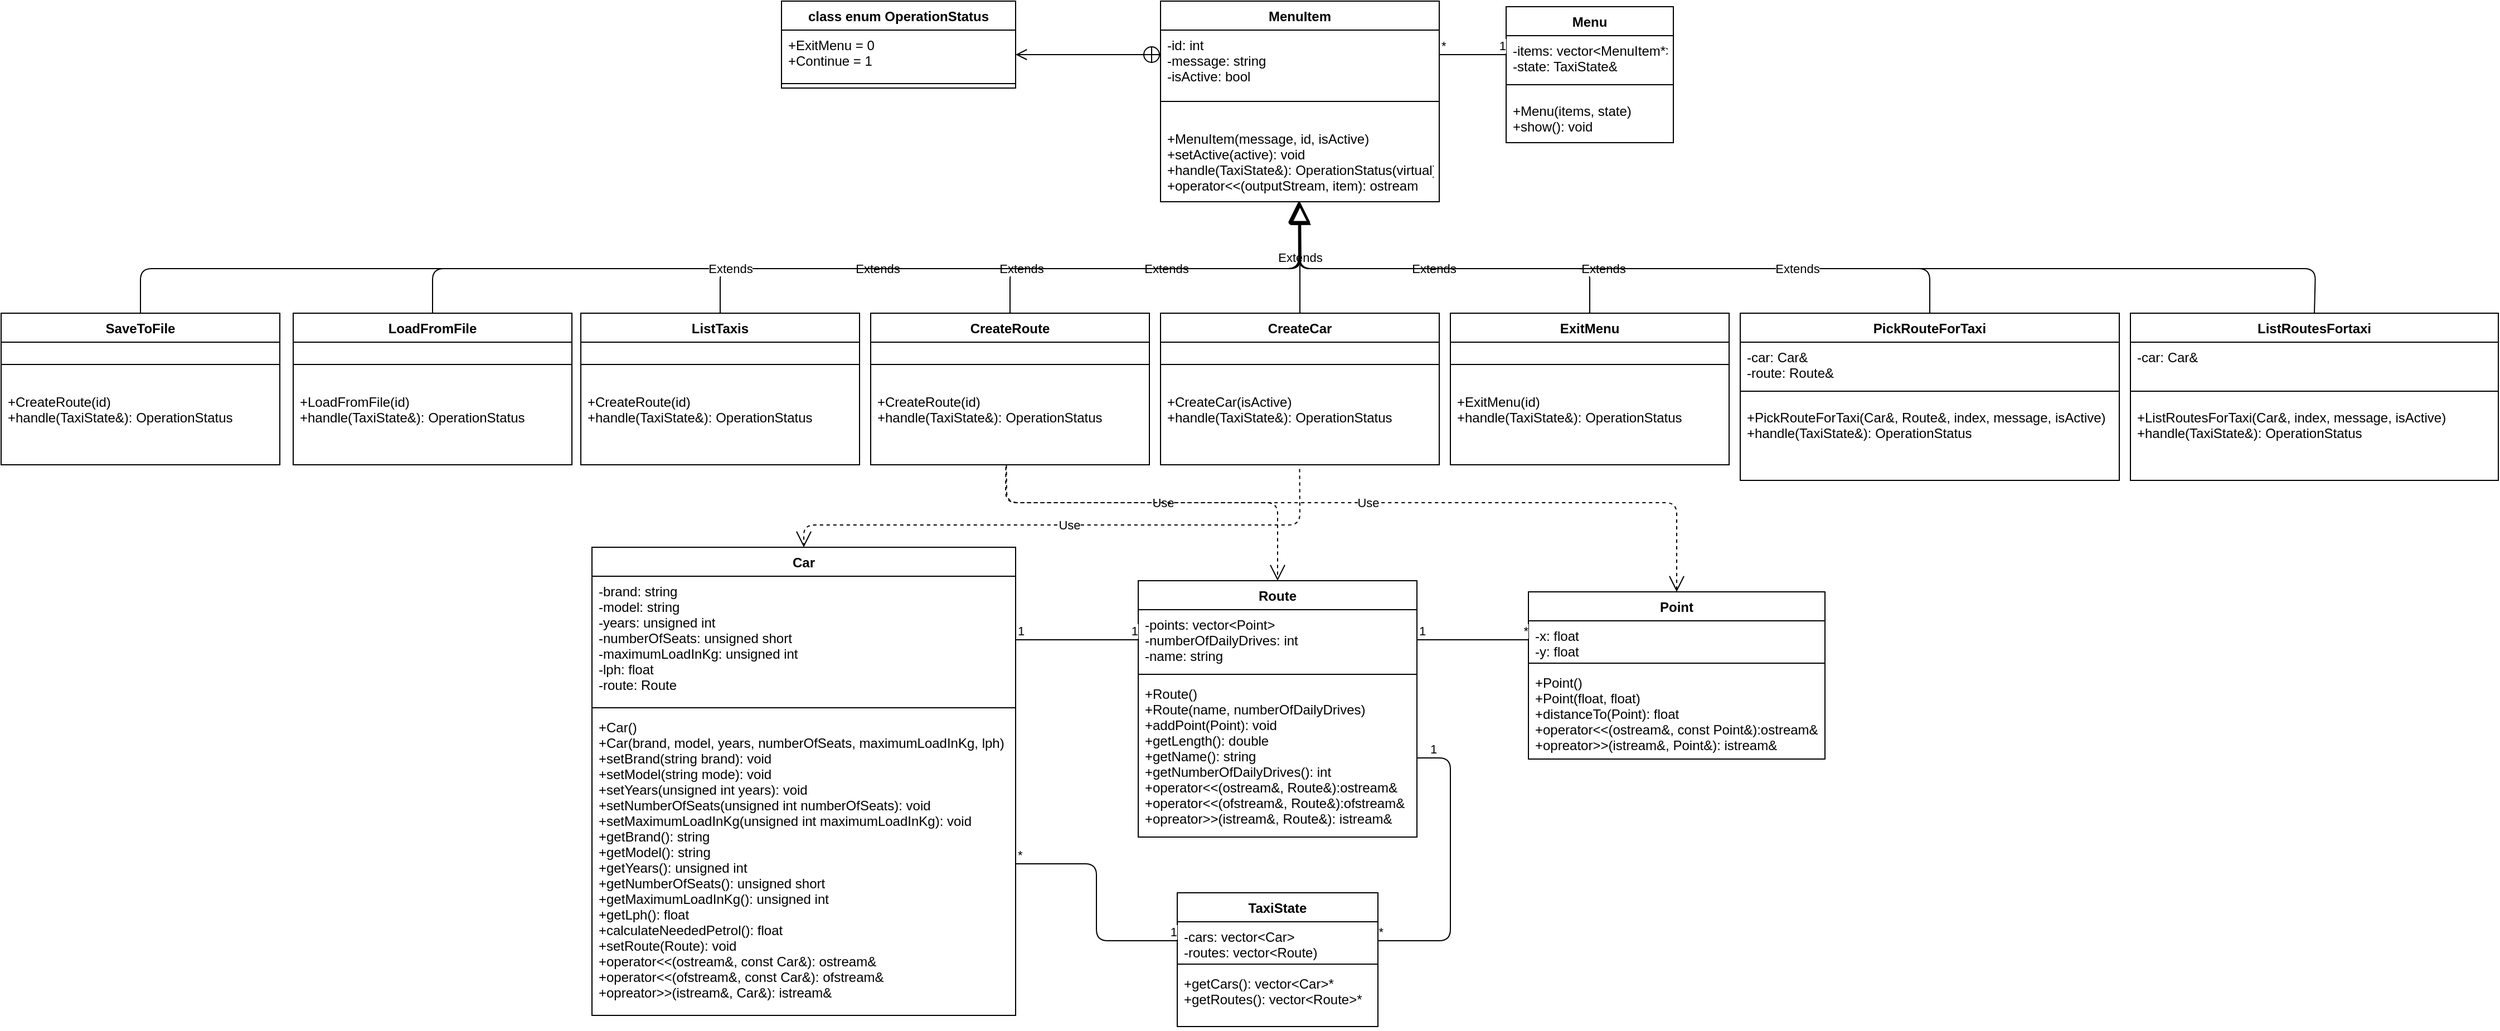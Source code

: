 <mxfile version="14.1.1" type="device"><diagram id="C5RBs43oDa-KdzZeNtuy" name="Page-1"><mxGraphModel dx="2249" dy="548" grid="1" gridSize="10" guides="1" tooltips="1" connect="1" arrows="1" fold="1" page="1" pageScale="1" pageWidth="827" pageHeight="1169" math="0" shadow="0"><root><mxCell id="WIyWlLk6GJQsqaUBKTNV-0"/><mxCell id="WIyWlLk6GJQsqaUBKTNV-1" parent="WIyWlLk6GJQsqaUBKTNV-0"/><mxCell id="4pPnO3yaKfihNmTUzkew-6" value="Menu" style="swimlane;fontStyle=1;align=center;verticalAlign=top;childLayout=stackLayout;horizontal=1;startSize=26;horizontalStack=0;resizeParent=1;resizeParentMax=0;resizeLast=0;collapsible=1;marginBottom=0;" vertex="1" parent="WIyWlLk6GJQsqaUBKTNV-1"><mxGeometry x="550" y="65" width="150" height="122" as="geometry"/></mxCell><mxCell id="4pPnO3yaKfihNmTUzkew-7" value="-items: vector&lt;MenuItem*&gt;&#10;-state: TaxiState&amp;" style="text;strokeColor=none;fillColor=none;align=left;verticalAlign=top;spacingLeft=4;spacingRight=4;overflow=hidden;rotatable=0;points=[[0,0.5],[1,0.5]];portConstraint=eastwest;" vertex="1" parent="4pPnO3yaKfihNmTUzkew-6"><mxGeometry y="26" width="150" height="34" as="geometry"/></mxCell><mxCell id="4pPnO3yaKfihNmTUzkew-8" value="" style="line;strokeWidth=1;fillColor=none;align=left;verticalAlign=middle;spacingTop=-1;spacingLeft=3;spacingRight=3;rotatable=0;labelPosition=right;points=[];portConstraint=eastwest;" vertex="1" parent="4pPnO3yaKfihNmTUzkew-6"><mxGeometry y="60" width="150" height="20" as="geometry"/></mxCell><mxCell id="4pPnO3yaKfihNmTUzkew-9" value="+Menu(items, state)&#10;+show(): void" style="text;strokeColor=none;fillColor=none;align=left;verticalAlign=top;spacingLeft=4;spacingRight=4;overflow=hidden;rotatable=0;points=[[0,0.5],[1,0.5]];portConstraint=eastwest;" vertex="1" parent="4pPnO3yaKfihNmTUzkew-6"><mxGeometry y="80" width="150" height="42" as="geometry"/></mxCell><mxCell id="4pPnO3yaKfihNmTUzkew-10" value="MenuItem" style="swimlane;fontStyle=1;align=center;verticalAlign=top;childLayout=stackLayout;horizontal=1;startSize=26;horizontalStack=0;resizeParent=1;resizeParentMax=0;resizeLast=0;collapsible=1;marginBottom=0;" vertex="1" parent="WIyWlLk6GJQsqaUBKTNV-1"><mxGeometry x="240" y="60" width="250" height="180" as="geometry"/></mxCell><mxCell id="4pPnO3yaKfihNmTUzkew-11" value="-id: int&#10;-message: string&#10;-isActive: bool" style="text;strokeColor=none;fillColor=none;align=left;verticalAlign=top;spacingLeft=4;spacingRight=4;overflow=hidden;rotatable=0;points=[[0,0.5],[1,0.5]];portConstraint=eastwest;" vertex="1" parent="4pPnO3yaKfihNmTUzkew-10"><mxGeometry y="26" width="250" height="44" as="geometry"/></mxCell><mxCell id="4pPnO3yaKfihNmTUzkew-12" value="" style="line;strokeWidth=1;fillColor=none;align=left;verticalAlign=middle;spacingTop=-1;spacingLeft=3;spacingRight=3;rotatable=0;labelPosition=right;points=[];portConstraint=eastwest;" vertex="1" parent="4pPnO3yaKfihNmTUzkew-10"><mxGeometry y="70" width="250" height="40" as="geometry"/></mxCell><mxCell id="4pPnO3yaKfihNmTUzkew-13" value="+MenuItem(message, id, isActive)&#10;+setActive(active): void&#10;+handle(TaxiState&amp;): OperationStatus(virtual)&#10;+operator&lt;&lt;(outputStream, item): ostream" style="text;strokeColor=none;fillColor=none;align=left;verticalAlign=top;spacingLeft=4;spacingRight=4;overflow=hidden;rotatable=0;points=[[0,0.5],[1,0.5]];portConstraint=eastwest;fontStyle=0" vertex="1" parent="4pPnO3yaKfihNmTUzkew-10"><mxGeometry y="110" width="250" height="70" as="geometry"/></mxCell><mxCell id="4pPnO3yaKfihNmTUzkew-14" value="" style="endArrow=open;startArrow=circlePlus;endFill=0;startFill=0;endSize=8;html=1;exitX=0;exitY=0.5;exitDx=0;exitDy=0;entryX=1;entryY=0.5;entryDx=0;entryDy=0;" edge="1" parent="WIyWlLk6GJQsqaUBKTNV-1" source="4pPnO3yaKfihNmTUzkew-11" target="4pPnO3yaKfihNmTUzkew-16"><mxGeometry width="160" relative="1" as="geometry"><mxPoint x="210" y="150" as="sourcePoint"/><mxPoint x="150" y="60" as="targetPoint"/></mxGeometry></mxCell><mxCell id="4pPnO3yaKfihNmTUzkew-15" value="class enum OperationStatus" style="swimlane;fontStyle=1;align=center;verticalAlign=top;childLayout=stackLayout;horizontal=1;startSize=26;horizontalStack=0;resizeParent=1;resizeParentMax=0;resizeLast=0;collapsible=1;marginBottom=0;" vertex="1" parent="WIyWlLk6GJQsqaUBKTNV-1"><mxGeometry x="-100" y="60" width="210" height="78" as="geometry"/></mxCell><mxCell id="4pPnO3yaKfihNmTUzkew-16" value="+ExitMenu = 0&#10;+Continue = 1" style="text;strokeColor=none;fillColor=none;align=left;verticalAlign=top;spacingLeft=4;spacingRight=4;overflow=hidden;rotatable=0;points=[[0,0.5],[1,0.5]];portConstraint=eastwest;" vertex="1" parent="4pPnO3yaKfihNmTUzkew-15"><mxGeometry y="26" width="210" height="44" as="geometry"/></mxCell><mxCell id="4pPnO3yaKfihNmTUzkew-17" value="" style="line;strokeWidth=1;fillColor=none;align=left;verticalAlign=middle;spacingTop=-1;spacingLeft=3;spacingRight=3;rotatable=0;labelPosition=right;points=[];portConstraint=eastwest;" vertex="1" parent="4pPnO3yaKfihNmTUzkew-15"><mxGeometry y="70" width="210" height="8" as="geometry"/></mxCell><mxCell id="4pPnO3yaKfihNmTUzkew-23" value="Extends" style="endArrow=block;endSize=16;endFill=0;html=1;exitX=0.5;exitY=0;exitDx=0;exitDy=0;" edge="1" parent="WIyWlLk6GJQsqaUBKTNV-1" source="4pPnO3yaKfihNmTUzkew-24" target="4pPnO3yaKfihNmTUzkew-13"><mxGeometry width="160" relative="1" as="geometry"><mxPoint x="363" y="330" as="sourcePoint"/><mxPoint x="390" y="330" as="targetPoint"/></mxGeometry></mxCell><mxCell id="4pPnO3yaKfihNmTUzkew-24" value="CreateCar" style="swimlane;fontStyle=1;align=center;verticalAlign=top;childLayout=stackLayout;horizontal=1;startSize=26;horizontalStack=0;resizeParent=1;resizeParentMax=0;resizeLast=0;collapsible=1;marginBottom=0;" vertex="1" parent="WIyWlLk6GJQsqaUBKTNV-1"><mxGeometry x="240" y="340" width="250" height="136" as="geometry"/></mxCell><mxCell id="4pPnO3yaKfihNmTUzkew-26" value="" style="line;strokeWidth=1;fillColor=none;align=left;verticalAlign=middle;spacingTop=-1;spacingLeft=3;spacingRight=3;rotatable=0;labelPosition=right;points=[];portConstraint=eastwest;" vertex="1" parent="4pPnO3yaKfihNmTUzkew-24"><mxGeometry y="26" width="250" height="40" as="geometry"/></mxCell><mxCell id="4pPnO3yaKfihNmTUzkew-27" value="+CreateCar(isActive)&#10;+handle(TaxiState&amp;): OperationStatus" style="text;strokeColor=none;fillColor=none;align=left;verticalAlign=top;spacingLeft=4;spacingRight=4;overflow=hidden;rotatable=0;points=[[0,0.5],[1,0.5]];portConstraint=eastwest;fontStyle=0" vertex="1" parent="4pPnO3yaKfihNmTUzkew-24"><mxGeometry y="66" width="250" height="70" as="geometry"/></mxCell><mxCell id="4pPnO3yaKfihNmTUzkew-28" value="CreateRoute" style="swimlane;fontStyle=1;align=center;verticalAlign=top;childLayout=stackLayout;horizontal=1;startSize=26;horizontalStack=0;resizeParent=1;resizeParentMax=0;resizeLast=0;collapsible=1;marginBottom=0;" vertex="1" parent="WIyWlLk6GJQsqaUBKTNV-1"><mxGeometry x="-20" y="340" width="250" height="136" as="geometry"/></mxCell><mxCell id="4pPnO3yaKfihNmTUzkew-29" value="" style="line;strokeWidth=1;fillColor=none;align=left;verticalAlign=middle;spacingTop=-1;spacingLeft=3;spacingRight=3;rotatable=0;labelPosition=right;points=[];portConstraint=eastwest;" vertex="1" parent="4pPnO3yaKfihNmTUzkew-28"><mxGeometry y="26" width="250" height="40" as="geometry"/></mxCell><mxCell id="4pPnO3yaKfihNmTUzkew-30" value="+CreateRoute(id)&#10;+handle(TaxiState&amp;): OperationStatus" style="text;strokeColor=none;fillColor=none;align=left;verticalAlign=top;spacingLeft=4;spacingRight=4;overflow=hidden;rotatable=0;points=[[0,0.5],[1,0.5]];portConstraint=eastwest;fontStyle=0" vertex="1" parent="4pPnO3yaKfihNmTUzkew-28"><mxGeometry y="66" width="250" height="70" as="geometry"/></mxCell><mxCell id="4pPnO3yaKfihNmTUzkew-31" value="ExitMenu" style="swimlane;fontStyle=1;align=center;verticalAlign=top;childLayout=stackLayout;horizontal=1;startSize=26;horizontalStack=0;resizeParent=1;resizeParentMax=0;resizeLast=0;collapsible=1;marginBottom=0;" vertex="1" parent="WIyWlLk6GJQsqaUBKTNV-1"><mxGeometry x="500" y="340" width="250" height="136" as="geometry"/></mxCell><mxCell id="4pPnO3yaKfihNmTUzkew-32" value="" style="line;strokeWidth=1;fillColor=none;align=left;verticalAlign=middle;spacingTop=-1;spacingLeft=3;spacingRight=3;rotatable=0;labelPosition=right;points=[];portConstraint=eastwest;" vertex="1" parent="4pPnO3yaKfihNmTUzkew-31"><mxGeometry y="26" width="250" height="40" as="geometry"/></mxCell><mxCell id="4pPnO3yaKfihNmTUzkew-33" value="+ExitMenu(id)&#10;+handle(TaxiState&amp;): OperationStatus" style="text;strokeColor=none;fillColor=none;align=left;verticalAlign=top;spacingLeft=4;spacingRight=4;overflow=hidden;rotatable=0;points=[[0,0.5],[1,0.5]];portConstraint=eastwest;fontStyle=0" vertex="1" parent="4pPnO3yaKfihNmTUzkew-31"><mxGeometry y="66" width="250" height="70" as="geometry"/></mxCell><mxCell id="4pPnO3yaKfihNmTUzkew-38" value="PickRouteForTaxi" style="swimlane;fontStyle=1;align=center;verticalAlign=top;childLayout=stackLayout;horizontal=1;startSize=26;horizontalStack=0;resizeParent=1;resizeParentMax=0;resizeLast=0;collapsible=1;marginBottom=0;" vertex="1" parent="WIyWlLk6GJQsqaUBKTNV-1"><mxGeometry x="760" y="340" width="340" height="150" as="geometry"/></mxCell><mxCell id="4pPnO3yaKfihNmTUzkew-39" value="-car: Car&amp;&#10;-route: Route&amp;" style="text;strokeColor=none;fillColor=none;align=left;verticalAlign=top;spacingLeft=4;spacingRight=4;overflow=hidden;rotatable=0;points=[[0,0.5],[1,0.5]];portConstraint=eastwest;" vertex="1" parent="4pPnO3yaKfihNmTUzkew-38"><mxGeometry y="26" width="340" height="34" as="geometry"/></mxCell><mxCell id="4pPnO3yaKfihNmTUzkew-40" value="" style="line;strokeWidth=1;fillColor=none;align=left;verticalAlign=middle;spacingTop=-1;spacingLeft=3;spacingRight=3;rotatable=0;labelPosition=right;points=[];portConstraint=eastwest;" vertex="1" parent="4pPnO3yaKfihNmTUzkew-38"><mxGeometry y="60" width="340" height="20" as="geometry"/></mxCell><mxCell id="4pPnO3yaKfihNmTUzkew-41" value="+PickRouteForTaxi(Car&amp;, Route&amp;, index, message, isActive)&#10;+handle(TaxiState&amp;): OperationStatus" style="text;strokeColor=none;fillColor=none;align=left;verticalAlign=top;spacingLeft=4;spacingRight=4;overflow=hidden;rotatable=0;points=[[0,0.5],[1,0.5]];portConstraint=eastwest;fontStyle=0" vertex="1" parent="4pPnO3yaKfihNmTUzkew-38"><mxGeometry y="80" width="340" height="70" as="geometry"/></mxCell><mxCell id="4pPnO3yaKfihNmTUzkew-42" value="ListRoutesFortaxi" style="swimlane;fontStyle=1;align=center;verticalAlign=top;childLayout=stackLayout;horizontal=1;startSize=26;horizontalStack=0;resizeParent=1;resizeParentMax=0;resizeLast=0;collapsible=1;marginBottom=0;" vertex="1" parent="WIyWlLk6GJQsqaUBKTNV-1"><mxGeometry x="1110" y="340" width="330" height="150" as="geometry"/></mxCell><mxCell id="4pPnO3yaKfihNmTUzkew-43" value="-car: Car&amp;" style="text;strokeColor=none;fillColor=none;align=left;verticalAlign=top;spacingLeft=4;spacingRight=4;overflow=hidden;rotatable=0;points=[[0,0.5],[1,0.5]];portConstraint=eastwest;" vertex="1" parent="4pPnO3yaKfihNmTUzkew-42"><mxGeometry y="26" width="330" height="34" as="geometry"/></mxCell><mxCell id="4pPnO3yaKfihNmTUzkew-44" value="" style="line;strokeWidth=1;fillColor=none;align=left;verticalAlign=middle;spacingTop=-1;spacingLeft=3;spacingRight=3;rotatable=0;labelPosition=right;points=[];portConstraint=eastwest;" vertex="1" parent="4pPnO3yaKfihNmTUzkew-42"><mxGeometry y="60" width="330" height="20" as="geometry"/></mxCell><mxCell id="4pPnO3yaKfihNmTUzkew-45" value="+ListRoutesForTaxi(Car&amp;, index, message, isActive)&#10;+handle(TaxiState&amp;): OperationStatus" style="text;strokeColor=none;fillColor=none;align=left;verticalAlign=top;spacingLeft=4;spacingRight=4;overflow=hidden;rotatable=0;points=[[0,0.5],[1,0.5]];portConstraint=eastwest;fontStyle=0" vertex="1" parent="4pPnO3yaKfihNmTUzkew-42"><mxGeometry y="80" width="330" height="70" as="geometry"/></mxCell><mxCell id="4pPnO3yaKfihNmTUzkew-46" value="ListTaxis" style="swimlane;fontStyle=1;align=center;verticalAlign=top;childLayout=stackLayout;horizontal=1;startSize=26;horizontalStack=0;resizeParent=1;resizeParentMax=0;resizeLast=0;collapsible=1;marginBottom=0;" vertex="1" parent="WIyWlLk6GJQsqaUBKTNV-1"><mxGeometry x="-280" y="340" width="250" height="136" as="geometry"/></mxCell><mxCell id="4pPnO3yaKfihNmTUzkew-47" value="" style="line;strokeWidth=1;fillColor=none;align=left;verticalAlign=middle;spacingTop=-1;spacingLeft=3;spacingRight=3;rotatable=0;labelPosition=right;points=[];portConstraint=eastwest;" vertex="1" parent="4pPnO3yaKfihNmTUzkew-46"><mxGeometry y="26" width="250" height="40" as="geometry"/></mxCell><mxCell id="4pPnO3yaKfihNmTUzkew-48" value="+CreateRoute(id)&#10;+handle(TaxiState&amp;): OperationStatus" style="text;strokeColor=none;fillColor=none;align=left;verticalAlign=top;spacingLeft=4;spacingRight=4;overflow=hidden;rotatable=0;points=[[0,0.5],[1,0.5]];portConstraint=eastwest;fontStyle=0" vertex="1" parent="4pPnO3yaKfihNmTUzkew-46"><mxGeometry y="66" width="250" height="70" as="geometry"/></mxCell><mxCell id="4pPnO3yaKfihNmTUzkew-49" value="LoadFromFile" style="swimlane;fontStyle=1;align=center;verticalAlign=top;childLayout=stackLayout;horizontal=1;startSize=26;horizontalStack=0;resizeParent=1;resizeParentMax=0;resizeLast=0;collapsible=1;marginBottom=0;" vertex="1" parent="WIyWlLk6GJQsqaUBKTNV-1"><mxGeometry x="-538" y="340" width="250" height="136" as="geometry"/></mxCell><mxCell id="4pPnO3yaKfihNmTUzkew-50" value="" style="line;strokeWidth=1;fillColor=none;align=left;verticalAlign=middle;spacingTop=-1;spacingLeft=3;spacingRight=3;rotatable=0;labelPosition=right;points=[];portConstraint=eastwest;" vertex="1" parent="4pPnO3yaKfihNmTUzkew-49"><mxGeometry y="26" width="250" height="40" as="geometry"/></mxCell><mxCell id="4pPnO3yaKfihNmTUzkew-51" value="+LoadFromFile(id)&#10;+handle(TaxiState&amp;): OperationStatus" style="text;strokeColor=none;fillColor=none;align=left;verticalAlign=top;spacingLeft=4;spacingRight=4;overflow=hidden;rotatable=0;points=[[0,0.5],[1,0.5]];portConstraint=eastwest;fontStyle=0" vertex="1" parent="4pPnO3yaKfihNmTUzkew-49"><mxGeometry y="66" width="250" height="70" as="geometry"/></mxCell><mxCell id="4pPnO3yaKfihNmTUzkew-52" value="SaveToFile" style="swimlane;fontStyle=1;align=center;verticalAlign=top;childLayout=stackLayout;horizontal=1;startSize=26;horizontalStack=0;resizeParent=1;resizeParentMax=0;resizeLast=0;collapsible=1;marginBottom=0;" vertex="1" parent="WIyWlLk6GJQsqaUBKTNV-1"><mxGeometry x="-800" y="340" width="250" height="136" as="geometry"/></mxCell><mxCell id="4pPnO3yaKfihNmTUzkew-53" value="" style="line;strokeWidth=1;fillColor=none;align=left;verticalAlign=middle;spacingTop=-1;spacingLeft=3;spacingRight=3;rotatable=0;labelPosition=right;points=[];portConstraint=eastwest;" vertex="1" parent="4pPnO3yaKfihNmTUzkew-52"><mxGeometry y="26" width="250" height="40" as="geometry"/></mxCell><mxCell id="4pPnO3yaKfihNmTUzkew-54" value="+CreateRoute(id)&#10;+handle(TaxiState&amp;): OperationStatus" style="text;strokeColor=none;fillColor=none;align=left;verticalAlign=top;spacingLeft=4;spacingRight=4;overflow=hidden;rotatable=0;points=[[0,0.5],[1,0.5]];portConstraint=eastwest;fontStyle=0" vertex="1" parent="4pPnO3yaKfihNmTUzkew-52"><mxGeometry y="66" width="250" height="70" as="geometry"/></mxCell><mxCell id="4pPnO3yaKfihNmTUzkew-56" value="Extends" style="endArrow=block;endSize=16;endFill=0;html=1;exitX=0.5;exitY=0;exitDx=0;exitDy=0;entryX=0.496;entryY=1.014;entryDx=0;entryDy=0;entryPerimeter=0;" edge="1" parent="WIyWlLk6GJQsqaUBKTNV-1" source="4pPnO3yaKfihNmTUzkew-31" target="4pPnO3yaKfihNmTUzkew-13"><mxGeometry width="160" relative="1" as="geometry"><mxPoint x="375" y="350" as="sourcePoint"/><mxPoint x="370" y="240" as="targetPoint"/><Array as="points"><mxPoint x="625" y="300"/><mxPoint x="364" y="300"/></Array></mxGeometry></mxCell><mxCell id="4pPnO3yaKfihNmTUzkew-58" value="Extends" style="endArrow=block;endSize=16;endFill=0;html=1;exitX=0.5;exitY=0;exitDx=0;exitDy=0;entryX=0.496;entryY=0.994;entryDx=0;entryDy=0;entryPerimeter=0;" edge="1" parent="WIyWlLk6GJQsqaUBKTNV-1" source="4pPnO3yaKfihNmTUzkew-38" target="4pPnO3yaKfihNmTUzkew-13"><mxGeometry width="160" relative="1" as="geometry"><mxPoint x="635.0" y="350" as="sourcePoint"/><mxPoint x="374" y="250.98" as="targetPoint"/><Array as="points"><mxPoint x="930" y="300"/><mxPoint x="364" y="300"/></Array></mxGeometry></mxCell><mxCell id="4pPnO3yaKfihNmTUzkew-59" value="Extends" style="endArrow=block;endSize=16;endFill=0;html=1;exitX=0.5;exitY=0;exitDx=0;exitDy=0;entryX=0.499;entryY=1.014;entryDx=0;entryDy=0;entryPerimeter=0;" edge="1" parent="WIyWlLk6GJQsqaUBKTNV-1" source="4pPnO3yaKfihNmTUzkew-42" target="4pPnO3yaKfihNmTUzkew-13"><mxGeometry width="160" relative="1" as="geometry"><mxPoint x="1276" y="340" as="sourcePoint"/><mxPoint x="360" y="240" as="targetPoint"/><Array as="points"><mxPoint x="1276" y="300"/><mxPoint x="365" y="300"/></Array></mxGeometry></mxCell><mxCell id="4pPnO3yaKfihNmTUzkew-60" value="Extends" style="endArrow=block;endSize=16;endFill=0;html=1;exitX=0.5;exitY=0;exitDx=0;exitDy=0;entryX=0.495;entryY=1;entryDx=0;entryDy=0;entryPerimeter=0;" edge="1" parent="WIyWlLk6GJQsqaUBKTNV-1" source="4pPnO3yaKfihNmTUzkew-28" target="4pPnO3yaKfihNmTUzkew-13"><mxGeometry width="160" relative="1" as="geometry"><mxPoint x="375" y="350" as="sourcePoint"/><mxPoint x="330" y="250" as="targetPoint"/><Array as="points"><mxPoint x="105" y="300"/><mxPoint x="364" y="300"/></Array></mxGeometry></mxCell><mxCell id="4pPnO3yaKfihNmTUzkew-61" value="Extends" style="endArrow=block;endSize=16;endFill=0;html=1;exitX=0.5;exitY=0;exitDx=0;exitDy=0;entryX=0.502;entryY=1.033;entryDx=0;entryDy=0;entryPerimeter=0;" edge="1" parent="WIyWlLk6GJQsqaUBKTNV-1" source="4pPnO3yaKfihNmTUzkew-46" target="4pPnO3yaKfihNmTUzkew-13"><mxGeometry width="160" relative="1" as="geometry"><mxPoint x="-149" y="340" as="sourcePoint"/><mxPoint x="366" y="244" as="targetPoint"/><Array as="points"><mxPoint x="-155" y="300"/><mxPoint x="110" y="300"/><mxPoint x="366" y="300"/></Array></mxGeometry></mxCell><mxCell id="4pPnO3yaKfihNmTUzkew-63" value="Extends" style="endArrow=block;endSize=16;endFill=0;html=1;exitX=0.5;exitY=0;exitDx=0;exitDy=0;entryX=0.499;entryY=1.02;entryDx=0;entryDy=0;entryPerimeter=0;" edge="1" parent="WIyWlLk6GJQsqaUBKTNV-1" source="4pPnO3yaKfihNmTUzkew-49" target="4pPnO3yaKfihNmTUzkew-13"><mxGeometry width="160" relative="1" as="geometry"><mxPoint x="-340" y="300" as="sourcePoint"/><mxPoint x="-180" y="300" as="targetPoint"/><Array as="points"><mxPoint x="-413" y="300"/><mxPoint x="365" y="300"/></Array></mxGeometry></mxCell><mxCell id="4pPnO3yaKfihNmTUzkew-64" value="Extends" style="endArrow=block;endSize=16;endFill=0;html=1;exitX=0.5;exitY=0;exitDx=0;exitDy=0;entryX=0.499;entryY=1.024;entryDx=0;entryDy=0;entryPerimeter=0;" edge="1" parent="WIyWlLk6GJQsqaUBKTNV-1" source="4pPnO3yaKfihNmTUzkew-52" target="4pPnO3yaKfihNmTUzkew-13"><mxGeometry width="160" relative="1" as="geometry"><mxPoint x="-550" y="280" as="sourcePoint"/><mxPoint x="-390" y="280" as="targetPoint"/><Array as="points"><mxPoint x="-675" y="300"/><mxPoint x="365" y="300"/></Array></mxGeometry></mxCell><mxCell id="4pPnO3yaKfihNmTUzkew-65" value="Car" style="swimlane;fontStyle=1;align=center;verticalAlign=top;childLayout=stackLayout;horizontal=1;startSize=26;horizontalStack=0;resizeParent=1;resizeParentMax=0;resizeLast=0;collapsible=1;marginBottom=0;" vertex="1" parent="WIyWlLk6GJQsqaUBKTNV-1"><mxGeometry x="-270" y="550" width="380" height="420" as="geometry"><mxRectangle x="-260" y="580" width="50" height="26" as="alternateBounds"/></mxGeometry></mxCell><mxCell id="4pPnO3yaKfihNmTUzkew-66" value="-brand: string&#10;-model: string&#10;-years: unsigned int&#10;-numberOfSeats: unsigned short&#10;-maximumLoadInKg: unsigned int&#10;-lph: float&#10;-route: Route" style="text;strokeColor=none;fillColor=none;align=left;verticalAlign=top;spacingLeft=4;spacingRight=4;overflow=hidden;rotatable=0;points=[[0,0.5],[1,0.5]];portConstraint=eastwest;" vertex="1" parent="4pPnO3yaKfihNmTUzkew-65"><mxGeometry y="26" width="380" height="114" as="geometry"/></mxCell><mxCell id="4pPnO3yaKfihNmTUzkew-67" value="" style="line;strokeWidth=1;fillColor=none;align=left;verticalAlign=middle;spacingTop=-1;spacingLeft=3;spacingRight=3;rotatable=0;labelPosition=right;points=[];portConstraint=eastwest;" vertex="1" parent="4pPnO3yaKfihNmTUzkew-65"><mxGeometry y="140" width="380" height="8" as="geometry"/></mxCell><mxCell id="4pPnO3yaKfihNmTUzkew-68" value="+Car()&#10;+Car(brand, model, years, numberOfSeats, maximumLoadInKg, lph)&#10;+setBrand(string brand): void&#10;+setModel(string mode): void&#10;+setYears(unsigned int years): void&#10;+setNumberOfSeats(unsigned int numberOfSeats): void&#10;+setMaximumLoadInKg(unsigned int maximumLoadInKg): void&#10;+getBrand(): string&#10;+getModel(): string&#10;+getYears(): unsigned int&#10;+getNumberOfSeats(): unsigned short&#10;+getMaximumLoadInKg(): unsigned int&#10;+getLph(): float&#10;+calculateNeededPetrol(): float&#10;+setRoute(Route): void&#10;+operator&lt;&lt;(ostream&amp;, const Car&amp;): ostream&amp;&#10;+operator&lt;&lt;(ofstream&amp;, const Car&amp;): ofstream&amp;&#10;+opreator&gt;&gt;(istream&amp;, Car&amp;): istream&amp;&#10;" style="text;strokeColor=none;fillColor=none;align=left;verticalAlign=top;spacingLeft=4;spacingRight=4;overflow=hidden;rotatable=0;points=[[0,0.5],[1,0.5]];portConstraint=eastwest;" vertex="1" parent="4pPnO3yaKfihNmTUzkew-65"><mxGeometry y="148" width="380" height="272" as="geometry"/></mxCell><mxCell id="4pPnO3yaKfihNmTUzkew-69" value="Route" style="swimlane;fontStyle=1;align=center;verticalAlign=top;childLayout=stackLayout;horizontal=1;startSize=26;horizontalStack=0;resizeParent=1;resizeParentMax=0;resizeLast=0;collapsible=1;marginBottom=0;" vertex="1" parent="WIyWlLk6GJQsqaUBKTNV-1"><mxGeometry x="220" y="580" width="250" height="230" as="geometry"><mxRectangle x="150" y="580" width="70" height="26" as="alternateBounds"/></mxGeometry></mxCell><mxCell id="4pPnO3yaKfihNmTUzkew-70" value="-points: vector&lt;Point&gt;&#10;-numberOfDailyDrives: int&#10;-name: string" style="text;strokeColor=none;fillColor=none;align=left;verticalAlign=top;spacingLeft=4;spacingRight=4;overflow=hidden;rotatable=0;points=[[0,0.5],[1,0.5]];portConstraint=eastwest;" vertex="1" parent="4pPnO3yaKfihNmTUzkew-69"><mxGeometry y="26" width="250" height="54" as="geometry"/></mxCell><mxCell id="4pPnO3yaKfihNmTUzkew-71" value="" style="line;strokeWidth=1;fillColor=none;align=left;verticalAlign=middle;spacingTop=-1;spacingLeft=3;spacingRight=3;rotatable=0;labelPosition=right;points=[];portConstraint=eastwest;" vertex="1" parent="4pPnO3yaKfihNmTUzkew-69"><mxGeometry y="80" width="250" height="8" as="geometry"/></mxCell><mxCell id="4pPnO3yaKfihNmTUzkew-72" value="+Route()&#10;+Route(name, numberOfDailyDrives)&#10;+addPoint(Point): void&#10;+getLength(): double&#10;+getName(): string&#10;+getNumberOfDailyDrives(): int&#10;+operator&lt;&lt;(ostream&amp;, Route&amp;):ostream&amp;&#10;+operator&lt;&lt;(ofstream&amp;, Route&amp;):ofstream&amp;&#10;+opreator&gt;&gt;(istream&amp;, Route&amp;): istream&amp;" style="text;strokeColor=none;fillColor=none;align=left;verticalAlign=top;spacingLeft=4;spacingRight=4;overflow=hidden;rotatable=0;points=[[0,0.5],[1,0.5]];portConstraint=eastwest;" vertex="1" parent="4pPnO3yaKfihNmTUzkew-69"><mxGeometry y="88" width="250" height="142" as="geometry"/></mxCell><mxCell id="4pPnO3yaKfihNmTUzkew-73" value="Point" style="swimlane;fontStyle=1;align=center;verticalAlign=top;childLayout=stackLayout;horizontal=1;startSize=26;horizontalStack=0;resizeParent=1;resizeParentMax=0;resizeLast=0;collapsible=1;marginBottom=0;" vertex="1" parent="WIyWlLk6GJQsqaUBKTNV-1"><mxGeometry x="570" y="590" width="266" height="150" as="geometry"/></mxCell><mxCell id="4pPnO3yaKfihNmTUzkew-74" value="-x: float&#10;-y: float" style="text;strokeColor=none;fillColor=none;align=left;verticalAlign=top;spacingLeft=4;spacingRight=4;overflow=hidden;rotatable=0;points=[[0,0.5],[1,0.5]];portConstraint=eastwest;" vertex="1" parent="4pPnO3yaKfihNmTUzkew-73"><mxGeometry y="26" width="266" height="34" as="geometry"/></mxCell><mxCell id="4pPnO3yaKfihNmTUzkew-75" value="" style="line;strokeWidth=1;fillColor=none;align=left;verticalAlign=middle;spacingTop=-1;spacingLeft=3;spacingRight=3;rotatable=0;labelPosition=right;points=[];portConstraint=eastwest;" vertex="1" parent="4pPnO3yaKfihNmTUzkew-73"><mxGeometry y="60" width="266" height="8" as="geometry"/></mxCell><mxCell id="4pPnO3yaKfihNmTUzkew-76" value="+Point()&#10;+Point(float, float)&#10;+distanceTo(Point): float&#10;+operator&lt;&lt;(ostream&amp;, const Point&amp;):ostream&amp;&#10;+opreator&gt;&gt;(istream&amp;, Point&amp;): istream&amp;" style="text;strokeColor=none;fillColor=none;align=left;verticalAlign=top;spacingLeft=4;spacingRight=4;overflow=hidden;rotatable=0;points=[[0,0.5],[1,0.5]];portConstraint=eastwest;" vertex="1" parent="4pPnO3yaKfihNmTUzkew-73"><mxGeometry y="68" width="266" height="82" as="geometry"/></mxCell><mxCell id="4pPnO3yaKfihNmTUzkew-78" value="" style="endArrow=none;html=1;edgeStyle=orthogonalEdgeStyle;exitX=1;exitY=0.5;exitDx=0;exitDy=0;entryX=0;entryY=0.5;entryDx=0;entryDy=0;" edge="1" parent="WIyWlLk6GJQsqaUBKTNV-1" source="4pPnO3yaKfihNmTUzkew-11" target="4pPnO3yaKfihNmTUzkew-7"><mxGeometry relative="1" as="geometry"><mxPoint x="780" y="130" as="sourcePoint"/><mxPoint x="940" y="130" as="targetPoint"/></mxGeometry></mxCell><mxCell id="4pPnO3yaKfihNmTUzkew-79" value="*" style="edgeLabel;resizable=0;html=1;align=left;verticalAlign=bottom;" connectable="0" vertex="1" parent="4pPnO3yaKfihNmTUzkew-78"><mxGeometry x="-1" relative="1" as="geometry"/></mxCell><mxCell id="4pPnO3yaKfihNmTUzkew-80" value="1" style="edgeLabel;resizable=0;html=1;align=right;verticalAlign=bottom;" connectable="0" vertex="1" parent="4pPnO3yaKfihNmTUzkew-78"><mxGeometry x="1" relative="1" as="geometry"/></mxCell><mxCell id="4pPnO3yaKfihNmTUzkew-87" value="" style="endArrow=none;html=1;edgeStyle=orthogonalEdgeStyle;exitX=1;exitY=0.5;exitDx=0;exitDy=0;entryX=0;entryY=0.5;entryDx=0;entryDy=0;" edge="1" parent="WIyWlLk6GJQsqaUBKTNV-1" source="4pPnO3yaKfihNmTUzkew-70" target="4pPnO3yaKfihNmTUzkew-74"><mxGeometry relative="1" as="geometry"><mxPoint x="480" y="570" as="sourcePoint"/><mxPoint x="640" y="570" as="targetPoint"/></mxGeometry></mxCell><mxCell id="4pPnO3yaKfihNmTUzkew-88" value="1" style="edgeLabel;resizable=0;html=1;align=left;verticalAlign=bottom;" connectable="0" vertex="1" parent="4pPnO3yaKfihNmTUzkew-87"><mxGeometry x="-1" relative="1" as="geometry"/></mxCell><mxCell id="4pPnO3yaKfihNmTUzkew-89" value="*" style="edgeLabel;resizable=0;html=1;align=right;verticalAlign=bottom;" connectable="0" vertex="1" parent="4pPnO3yaKfihNmTUzkew-87"><mxGeometry x="1" relative="1" as="geometry"/></mxCell><mxCell id="4pPnO3yaKfihNmTUzkew-91" value="" style="endArrow=none;html=1;edgeStyle=orthogonalEdgeStyle;exitX=1;exitY=0.5;exitDx=0;exitDy=0;entryX=0;entryY=0.5;entryDx=0;entryDy=0;" edge="1" parent="WIyWlLk6GJQsqaUBKTNV-1" source="4pPnO3yaKfihNmTUzkew-66" target="4pPnO3yaKfihNmTUzkew-70"><mxGeometry relative="1" as="geometry"><mxPoint x="150" y="560" as="sourcePoint"/><mxPoint x="310" y="560" as="targetPoint"/></mxGeometry></mxCell><mxCell id="4pPnO3yaKfihNmTUzkew-92" value="1" style="edgeLabel;resizable=0;html=1;align=left;verticalAlign=bottom;" connectable="0" vertex="1" parent="4pPnO3yaKfihNmTUzkew-91"><mxGeometry x="-1" relative="1" as="geometry"/></mxCell><mxCell id="4pPnO3yaKfihNmTUzkew-93" value="1" style="edgeLabel;resizable=0;html=1;align=right;verticalAlign=bottom;" connectable="0" vertex="1" parent="4pPnO3yaKfihNmTUzkew-91"><mxGeometry x="1" relative="1" as="geometry"/></mxCell><mxCell id="4pPnO3yaKfihNmTUzkew-94" value="Use" style="endArrow=open;endSize=12;dashed=1;html=1;exitX=0.499;exitY=1.053;exitDx=0;exitDy=0;exitPerimeter=0;entryX=0.5;entryY=0;entryDx=0;entryDy=0;" edge="1" parent="WIyWlLk6GJQsqaUBKTNV-1" source="4pPnO3yaKfihNmTUzkew-27" target="4pPnO3yaKfihNmTUzkew-65"><mxGeometry width="160" relative="1" as="geometry"><mxPoint x="250" y="520.667" as="sourcePoint"/><mxPoint x="110" y="530" as="targetPoint"/><Array as="points"><mxPoint x="365" y="530"/><mxPoint x="-80" y="530"/></Array></mxGeometry></mxCell><mxCell id="4pPnO3yaKfihNmTUzkew-95" value="Use" style="endArrow=open;endSize=12;dashed=1;html=1;exitX=0.485;exitY=1.029;exitDx=0;exitDy=0;exitPerimeter=0;entryX=0.5;entryY=0;entryDx=0;entryDy=0;" edge="1" parent="WIyWlLk6GJQsqaUBKTNV-1" source="4pPnO3yaKfihNmTUzkew-30" target="4pPnO3yaKfihNmTUzkew-69"><mxGeometry width="160" relative="1" as="geometry"><mxPoint x="160" y="510" as="sourcePoint"/><mxPoint x="320" y="510" as="targetPoint"/><Array as="points"><mxPoint x="101" y="510"/><mxPoint x="345" y="510"/></Array></mxGeometry></mxCell><mxCell id="4pPnO3yaKfihNmTUzkew-96" value="Use" style="endArrow=open;endSize=12;dashed=1;html=1;entryX=0.5;entryY=0;entryDx=0;entryDy=0;exitX=0.487;exitY=1.004;exitDx=0;exitDy=0;exitPerimeter=0;" edge="1" parent="WIyWlLk6GJQsqaUBKTNV-1" source="4pPnO3yaKfihNmTUzkew-30" target="4pPnO3yaKfihNmTUzkew-73"><mxGeometry width="160" relative="1" as="geometry"><mxPoint x="580" y="520" as="sourcePoint"/><mxPoint x="740" y="520" as="targetPoint"/><Array as="points"><mxPoint x="102" y="510"/><mxPoint x="703" y="510"/></Array></mxGeometry></mxCell><mxCell id="4pPnO3yaKfihNmTUzkew-101" value="TaxiState" style="swimlane;fontStyle=1;align=center;verticalAlign=top;childLayout=stackLayout;horizontal=1;startSize=26;horizontalStack=0;resizeParent=1;resizeParentMax=0;resizeLast=0;collapsible=1;marginBottom=0;" vertex="1" parent="WIyWlLk6GJQsqaUBKTNV-1"><mxGeometry x="255" y="860" width="180" height="120" as="geometry"/></mxCell><mxCell id="4pPnO3yaKfihNmTUzkew-102" value="-cars: vector&lt;Car&gt;&#10;-routes: vector&lt;Route)" style="text;strokeColor=none;fillColor=none;align=left;verticalAlign=top;spacingLeft=4;spacingRight=4;overflow=hidden;rotatable=0;points=[[0,0.5],[1,0.5]];portConstraint=eastwest;" vertex="1" parent="4pPnO3yaKfihNmTUzkew-101"><mxGeometry y="26" width="180" height="34" as="geometry"/></mxCell><mxCell id="4pPnO3yaKfihNmTUzkew-103" value="" style="line;strokeWidth=1;fillColor=none;align=left;verticalAlign=middle;spacingTop=-1;spacingLeft=3;spacingRight=3;rotatable=0;labelPosition=right;points=[];portConstraint=eastwest;" vertex="1" parent="4pPnO3yaKfihNmTUzkew-101"><mxGeometry y="60" width="180" height="8" as="geometry"/></mxCell><mxCell id="4pPnO3yaKfihNmTUzkew-104" value="+getCars(): vector&lt;Car&gt;*&#10;+getRoutes(): vector&lt;Route&gt;*" style="text;strokeColor=none;fillColor=none;align=left;verticalAlign=top;spacingLeft=4;spacingRight=4;overflow=hidden;rotatable=0;points=[[0,0.5],[1,0.5]];portConstraint=eastwest;" vertex="1" parent="4pPnO3yaKfihNmTUzkew-101"><mxGeometry y="68" width="180" height="52" as="geometry"/></mxCell><mxCell id="4pPnO3yaKfihNmTUzkew-105" value="" style="endArrow=none;html=1;edgeStyle=orthogonalEdgeStyle;exitX=1;exitY=0.5;exitDx=0;exitDy=0;entryX=0;entryY=0.5;entryDx=0;entryDy=0;" edge="1" parent="WIyWlLk6GJQsqaUBKTNV-1" source="4pPnO3yaKfihNmTUzkew-68" target="4pPnO3yaKfihNmTUzkew-102"><mxGeometry relative="1" as="geometry"><mxPoint x="140" y="970" as="sourcePoint"/><mxPoint x="300" y="970" as="targetPoint"/></mxGeometry></mxCell><mxCell id="4pPnO3yaKfihNmTUzkew-106" value="*" style="edgeLabel;resizable=0;html=1;align=left;verticalAlign=bottom;" connectable="0" vertex="1" parent="4pPnO3yaKfihNmTUzkew-105"><mxGeometry x="-1" relative="1" as="geometry"/></mxCell><mxCell id="4pPnO3yaKfihNmTUzkew-107" value="1" style="edgeLabel;resizable=0;html=1;align=right;verticalAlign=bottom;" connectable="0" vertex="1" parent="4pPnO3yaKfihNmTUzkew-105"><mxGeometry x="1" relative="1" as="geometry"/></mxCell><mxCell id="4pPnO3yaKfihNmTUzkew-109" value="" style="endArrow=none;html=1;edgeStyle=orthogonalEdgeStyle;exitX=1;exitY=0.5;exitDx=0;exitDy=0;entryX=1;entryY=0.5;entryDx=0;entryDy=0;" edge="1" parent="WIyWlLk6GJQsqaUBKTNV-1" source="4pPnO3yaKfihNmTUzkew-72" target="4pPnO3yaKfihNmTUzkew-102"><mxGeometry relative="1" as="geometry"><mxPoint x="560" y="890" as="sourcePoint"/><mxPoint x="720" y="890" as="targetPoint"/><Array as="points"><mxPoint x="500" y="739"/><mxPoint x="500" y="903"/></Array></mxGeometry></mxCell><mxCell id="4pPnO3yaKfihNmTUzkew-110" value="1" style="edgeLabel;resizable=0;html=1;align=left;verticalAlign=bottom;" connectable="0" vertex="1" parent="4pPnO3yaKfihNmTUzkew-109"><mxGeometry x="-1" relative="1" as="geometry"><mxPoint x="10" as="offset"/></mxGeometry></mxCell><mxCell id="4pPnO3yaKfihNmTUzkew-111" value="*" style="edgeLabel;resizable=0;html=1;align=right;verticalAlign=bottom;" connectable="0" vertex="1" parent="4pPnO3yaKfihNmTUzkew-109"><mxGeometry x="1" relative="1" as="geometry"><mxPoint x="5.24" as="offset"/></mxGeometry></mxCell></root></mxGraphModel></diagram></mxfile>